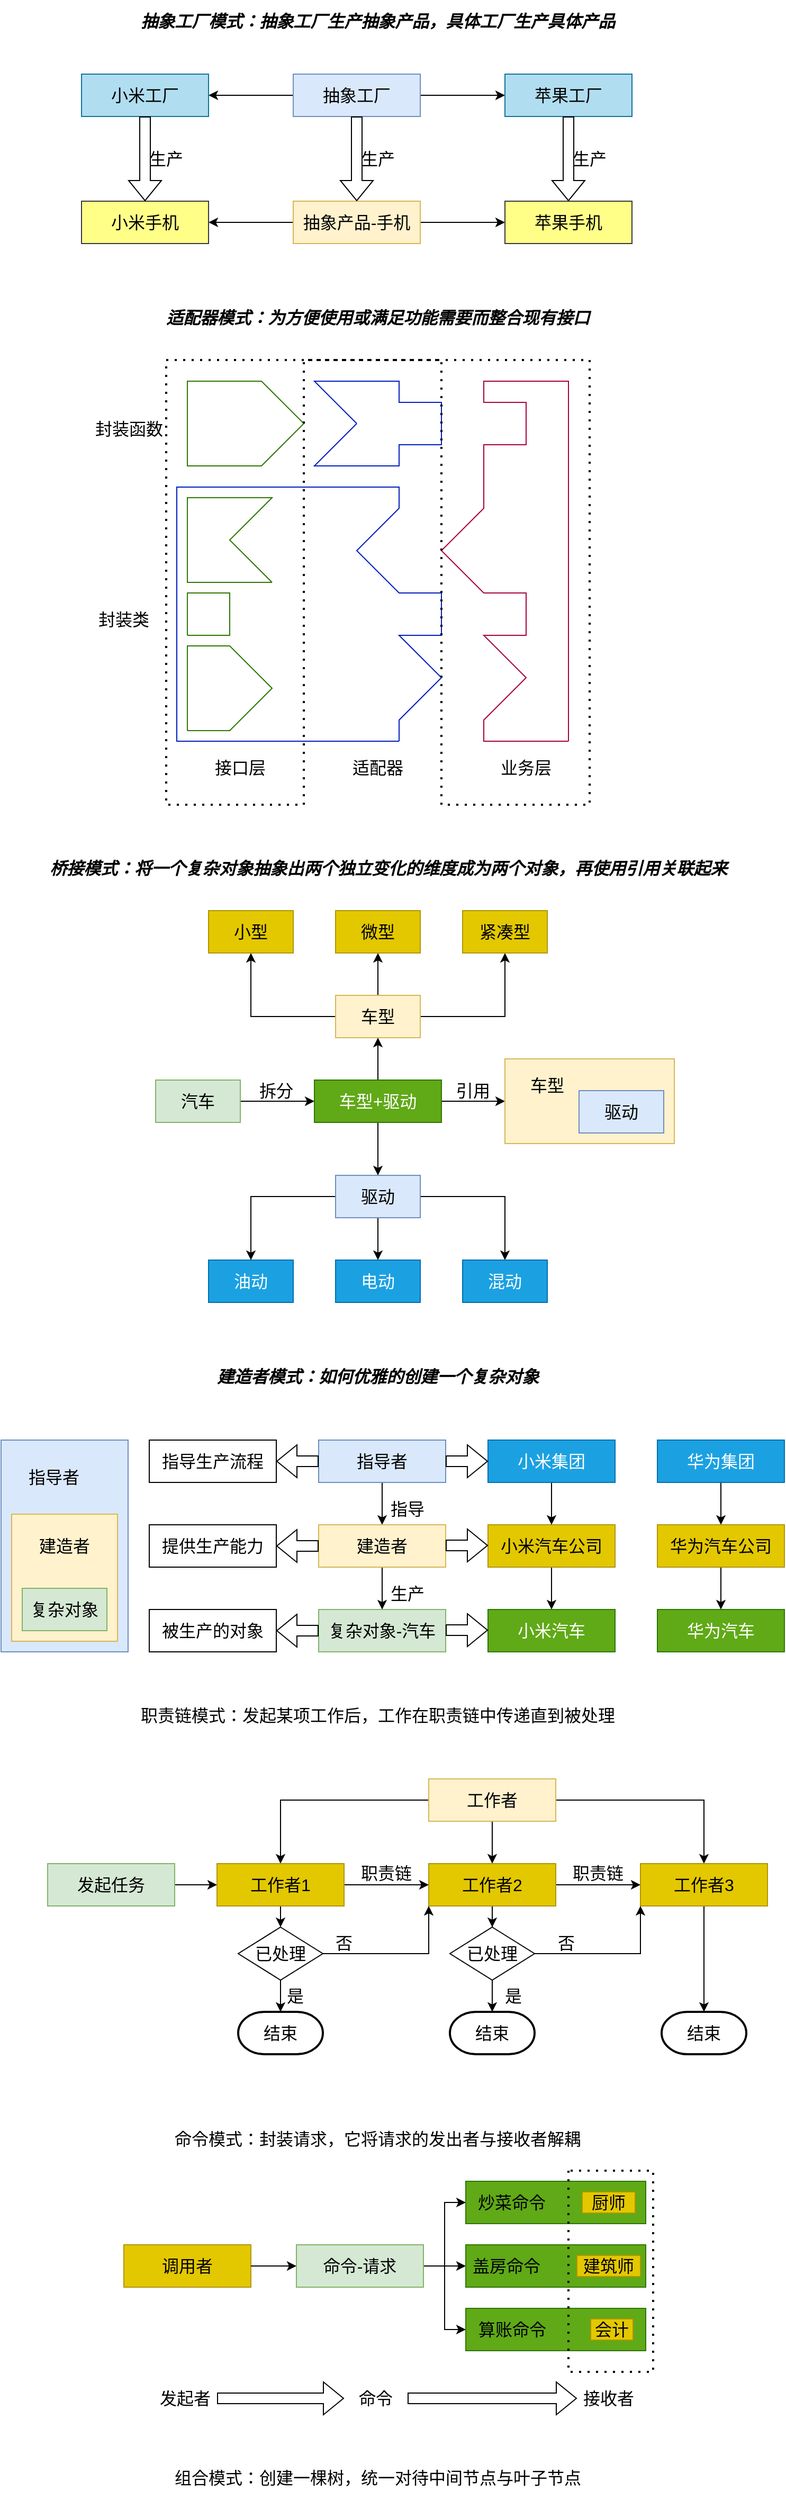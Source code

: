 <mxfile version="15.9.6" type="github">
  <diagram id="iyDOpT2Ew365FAsYk_m5" name="第 1 页">
    <mxGraphModel dx="1038" dy="532" grid="1" gridSize="10" guides="1" tooltips="1" connect="1" arrows="1" fold="1" page="1" pageScale="1" pageWidth="827" pageHeight="1169" math="0" shadow="0">
      <root>
        <mxCell id="0" />
        <mxCell id="1" parent="0" />
        <mxCell id="OJmhvPo5MTYnkoxAkSBA-25" style="edgeStyle=orthogonalEdgeStyle;rounded=0;orthogonalLoop=1;jettySize=auto;html=1;exitX=0;exitY=0.5;exitDx=0;exitDy=0;entryX=1;entryY=0.5;entryDx=0;entryDy=0;fontSize=16;" edge="1" parent="1" source="OJmhvPo5MTYnkoxAkSBA-1" target="OJmhvPo5MTYnkoxAkSBA-2">
          <mxGeometry relative="1" as="geometry" />
        </mxCell>
        <mxCell id="OJmhvPo5MTYnkoxAkSBA-26" style="edgeStyle=orthogonalEdgeStyle;rounded=0;orthogonalLoop=1;jettySize=auto;html=1;entryX=0;entryY=0.5;entryDx=0;entryDy=0;fontSize=16;" edge="1" parent="1" source="OJmhvPo5MTYnkoxAkSBA-1" target="OJmhvPo5MTYnkoxAkSBA-3">
          <mxGeometry relative="1" as="geometry" />
        </mxCell>
        <mxCell id="OJmhvPo5MTYnkoxAkSBA-1" value="&lt;font style=&quot;font-size: 16px&quot;&gt;抽象工厂&lt;/font&gt;" style="rounded=0;whiteSpace=wrap;html=1;fillColor=#dae8fc;strokeColor=#6c8ebf;" vertex="1" parent="1">
          <mxGeometry x="320" y="150" width="120" height="40" as="geometry" />
        </mxCell>
        <mxCell id="OJmhvPo5MTYnkoxAkSBA-2" value="&lt;font style=&quot;font-size: 16px&quot;&gt;小米工厂&lt;/font&gt;" style="rounded=0;whiteSpace=wrap;html=1;fillColor=#b1ddf0;strokeColor=#10739e;" vertex="1" parent="1">
          <mxGeometry x="120" y="150" width="120" height="40" as="geometry" />
        </mxCell>
        <mxCell id="OJmhvPo5MTYnkoxAkSBA-3" value="&lt;font style=&quot;font-size: 16px&quot;&gt;苹果工厂&lt;/font&gt;" style="rounded=0;whiteSpace=wrap;html=1;fillColor=#b1ddf0;strokeColor=#10739e;" vertex="1" parent="1">
          <mxGeometry x="520" y="150" width="120" height="40" as="geometry" />
        </mxCell>
        <mxCell id="OJmhvPo5MTYnkoxAkSBA-27" style="edgeStyle=orthogonalEdgeStyle;rounded=0;orthogonalLoop=1;jettySize=auto;html=1;entryX=1;entryY=0.5;entryDx=0;entryDy=0;fontSize=16;" edge="1" parent="1" source="OJmhvPo5MTYnkoxAkSBA-4" target="OJmhvPo5MTYnkoxAkSBA-5">
          <mxGeometry relative="1" as="geometry" />
        </mxCell>
        <mxCell id="OJmhvPo5MTYnkoxAkSBA-28" style="edgeStyle=orthogonalEdgeStyle;rounded=0;orthogonalLoop=1;jettySize=auto;html=1;entryX=0;entryY=0.5;entryDx=0;entryDy=0;fontSize=16;" edge="1" parent="1" source="OJmhvPo5MTYnkoxAkSBA-4" target="OJmhvPo5MTYnkoxAkSBA-6">
          <mxGeometry relative="1" as="geometry" />
        </mxCell>
        <mxCell id="OJmhvPo5MTYnkoxAkSBA-4" value="抽象产品-手机" style="rounded=0;whiteSpace=wrap;html=1;fontSize=16;fillColor=#fff2cc;strokeColor=#d6b656;" vertex="1" parent="1">
          <mxGeometry x="320" y="270" width="120" height="40" as="geometry" />
        </mxCell>
        <mxCell id="OJmhvPo5MTYnkoxAkSBA-5" value="小米手机" style="rounded=0;whiteSpace=wrap;html=1;fontSize=16;fillColor=#ffff88;strokeColor=#36393d;" vertex="1" parent="1">
          <mxGeometry x="120" y="270" width="120" height="40" as="geometry" />
        </mxCell>
        <mxCell id="OJmhvPo5MTYnkoxAkSBA-6" value="苹果手机" style="rounded=0;whiteSpace=wrap;html=1;fontSize=16;fillColor=#ffff88;strokeColor=#36393d;" vertex="1" parent="1">
          <mxGeometry x="520" y="270" width="120" height="40" as="geometry" />
        </mxCell>
        <mxCell id="OJmhvPo5MTYnkoxAkSBA-16" value="" style="shape=flexArrow;endArrow=classic;html=1;rounded=0;fontSize=16;exitX=0.5;exitY=1;exitDx=0;exitDy=0;entryX=0.5;entryY=0;entryDx=0;entryDy=0;" edge="1" parent="1" source="OJmhvPo5MTYnkoxAkSBA-1" target="OJmhvPo5MTYnkoxAkSBA-4">
          <mxGeometry width="50" height="50" relative="1" as="geometry">
            <mxPoint x="390" y="240" as="sourcePoint" />
            <mxPoint x="440" y="190" as="targetPoint" />
          </mxGeometry>
        </mxCell>
        <mxCell id="OJmhvPo5MTYnkoxAkSBA-17" value="" style="shape=flexArrow;endArrow=classic;html=1;rounded=0;fontSize=16;exitX=0.5;exitY=1;exitDx=0;exitDy=0;entryX=0.5;entryY=0;entryDx=0;entryDy=0;" edge="1" parent="1" source="OJmhvPo5MTYnkoxAkSBA-2" target="OJmhvPo5MTYnkoxAkSBA-5">
          <mxGeometry width="50" height="50" relative="1" as="geometry">
            <mxPoint x="390" y="240" as="sourcePoint" />
            <mxPoint x="440" y="190" as="targetPoint" />
          </mxGeometry>
        </mxCell>
        <mxCell id="OJmhvPo5MTYnkoxAkSBA-18" value="" style="shape=flexArrow;endArrow=classic;html=1;rounded=0;fontSize=16;exitX=0.5;exitY=1;exitDx=0;exitDy=0;entryX=0.5;entryY=0;entryDx=0;entryDy=0;" edge="1" parent="1" source="OJmhvPo5MTYnkoxAkSBA-3" target="OJmhvPo5MTYnkoxAkSBA-6">
          <mxGeometry width="50" height="50" relative="1" as="geometry">
            <mxPoint x="390" y="240" as="sourcePoint" />
            <mxPoint x="440" y="190" as="targetPoint" />
          </mxGeometry>
        </mxCell>
        <mxCell id="OJmhvPo5MTYnkoxAkSBA-19" value="生产" style="text;html=1;strokeColor=none;fillColor=none;align=center;verticalAlign=middle;whiteSpace=wrap;rounded=0;fontSize=16;" vertex="1" parent="1">
          <mxGeometry x="370" y="220" width="60" height="20" as="geometry" />
        </mxCell>
        <mxCell id="OJmhvPo5MTYnkoxAkSBA-20" value="生产" style="text;html=1;strokeColor=none;fillColor=none;align=center;verticalAlign=middle;whiteSpace=wrap;rounded=0;fontSize=16;" vertex="1" parent="1">
          <mxGeometry x="170" y="220" width="60" height="20" as="geometry" />
        </mxCell>
        <mxCell id="OJmhvPo5MTYnkoxAkSBA-21" value="生产" style="text;html=1;strokeColor=none;fillColor=none;align=center;verticalAlign=middle;whiteSpace=wrap;rounded=0;fontSize=16;" vertex="1" parent="1">
          <mxGeometry x="570" y="220" width="60" height="20" as="geometry" />
        </mxCell>
        <mxCell id="OJmhvPo5MTYnkoxAkSBA-24" value="抽象工厂模式：抽象工厂生产抽象产品，具体工厂生产具体产品" style="text;html=1;align=center;verticalAlign=middle;whiteSpace=wrap;rounded=0;fontSize=16;fontStyle=3" vertex="1" parent="1">
          <mxGeometry x="120" y="80" width="560" height="40" as="geometry" />
        </mxCell>
        <mxCell id="OJmhvPo5MTYnkoxAkSBA-29" value="&lt;b&gt;&lt;i&gt;适配器模式：为方便使用或满足功能需要而整合现有接口&lt;/i&gt;&lt;/b&gt;" style="text;html=1;strokeColor=none;fillColor=none;align=center;verticalAlign=middle;whiteSpace=wrap;rounded=0;fontSize=16;" vertex="1" parent="1">
          <mxGeometry x="120" y="360" width="560" height="40" as="geometry" />
        </mxCell>
        <mxCell id="OJmhvPo5MTYnkoxAkSBA-30" value="" style="endArrow=none;html=1;rounded=0;fontSize=16;fillColor=#60a917;strokeColor=#2D7600;" edge="1" parent="1">
          <mxGeometry width="50" height="50" relative="1" as="geometry">
            <mxPoint x="220" y="480" as="sourcePoint" />
            <mxPoint x="220" y="480" as="targetPoint" />
            <Array as="points">
              <mxPoint x="220" y="520" />
              <mxPoint x="290" y="520" />
              <mxPoint x="330" y="480" />
              <mxPoint x="290" y="440" />
              <mxPoint x="220" y="440" />
            </Array>
          </mxGeometry>
        </mxCell>
        <mxCell id="OJmhvPo5MTYnkoxAkSBA-31" value="" style="endArrow=none;html=1;rounded=0;fontSize=16;fillColor=#0050ef;strokeColor=#001DBC;" edge="1" parent="1">
          <mxGeometry width="50" height="50" relative="1" as="geometry">
            <mxPoint x="380" y="480" as="sourcePoint" />
            <mxPoint x="380" y="480" as="targetPoint" />
            <Array as="points">
              <mxPoint x="340" y="520" />
              <mxPoint x="420" y="520" />
              <mxPoint x="420" y="500" />
              <mxPoint x="460" y="500" />
              <mxPoint x="460" y="460" />
              <mxPoint x="420" y="460" />
              <mxPoint x="420" y="440" />
              <mxPoint x="340" y="440" />
            </Array>
          </mxGeometry>
        </mxCell>
        <mxCell id="OJmhvPo5MTYnkoxAkSBA-33" value="" style="endArrow=none;html=1;rounded=0;fontSize=16;fillColor=#d80073;strokeColor=#A50040;" edge="1" parent="1">
          <mxGeometry width="50" height="50" relative="1" as="geometry">
            <mxPoint x="580" y="780" as="sourcePoint" />
            <mxPoint x="580" y="780" as="targetPoint" />
            <Array as="points">
              <mxPoint x="580" y="440" />
              <mxPoint x="500" y="440" />
              <mxPoint x="500" y="460" />
              <mxPoint x="540" y="460" />
              <mxPoint x="540" y="480" />
              <mxPoint x="540" y="500" />
              <mxPoint x="500" y="500" />
              <mxPoint x="500" y="520" />
              <mxPoint x="500" y="560" />
              <mxPoint x="460" y="600" />
              <mxPoint x="500" y="640" />
              <mxPoint x="540" y="640" />
              <mxPoint x="540" y="680" />
              <mxPoint x="500" y="680" />
              <mxPoint x="540" y="720" />
              <mxPoint x="500" y="760" />
              <mxPoint x="500" y="780" />
            </Array>
          </mxGeometry>
        </mxCell>
        <mxCell id="OJmhvPo5MTYnkoxAkSBA-35" value="" style="endArrow=none;html=1;rounded=0;fontSize=16;fillColor=#0050ef;strokeColor=#001DBC;" edge="1" parent="1">
          <mxGeometry width="50" height="50" relative="1" as="geometry">
            <mxPoint x="420" y="780" as="sourcePoint" />
            <mxPoint x="420" y="780" as="targetPoint" />
            <Array as="points">
              <mxPoint x="420" y="760" />
              <mxPoint x="460" y="720" />
              <mxPoint x="420" y="680" />
              <mxPoint x="460" y="680" />
              <mxPoint x="460" y="640" />
              <mxPoint x="420" y="640" />
              <mxPoint x="380" y="600" />
              <mxPoint x="420" y="560" />
              <mxPoint x="420" y="540" />
              <mxPoint x="210" y="540" />
              <mxPoint x="210" y="780" />
            </Array>
          </mxGeometry>
        </mxCell>
        <mxCell id="OJmhvPo5MTYnkoxAkSBA-36" value="" style="endArrow=none;html=1;rounded=0;fontSize=16;fillColor=#60a917;strokeColor=#2D7600;" edge="1" parent="1">
          <mxGeometry width="50" height="50" relative="1" as="geometry">
            <mxPoint x="300" y="630" as="sourcePoint" />
            <mxPoint x="300" y="630" as="targetPoint" />
            <Array as="points">
              <mxPoint x="220" y="630" />
              <mxPoint x="220" y="550" />
              <mxPoint x="300" y="550" />
              <mxPoint x="260" y="590" />
            </Array>
          </mxGeometry>
        </mxCell>
        <mxCell id="OJmhvPo5MTYnkoxAkSBA-37" value="" style="endArrow=none;html=1;rounded=0;fontSize=16;fillColor=#60a917;strokeColor=#2D7600;" edge="1" parent="1">
          <mxGeometry width="50" height="50" relative="1" as="geometry">
            <mxPoint x="220" y="770" as="sourcePoint" />
            <mxPoint x="220" y="770" as="targetPoint" />
            <Array as="points">
              <mxPoint x="260" y="770" />
              <mxPoint x="300" y="730" />
              <mxPoint x="260" y="690" />
              <mxPoint x="220" y="690" />
            </Array>
          </mxGeometry>
        </mxCell>
        <mxCell id="OJmhvPo5MTYnkoxAkSBA-38" value="" style="endArrow=none;html=1;rounded=0;fontSize=16;fillColor=#60a917;strokeColor=#2D7600;" edge="1" parent="1">
          <mxGeometry width="50" height="50" relative="1" as="geometry">
            <mxPoint x="220" y="680" as="sourcePoint" />
            <mxPoint x="220" y="680" as="targetPoint" />
            <Array as="points">
              <mxPoint x="260" y="680" />
              <mxPoint x="260" y="640" />
              <mxPoint x="220" y="640" />
            </Array>
          </mxGeometry>
        </mxCell>
        <mxCell id="OJmhvPo5MTYnkoxAkSBA-39" value="业务层" style="text;html=1;strokeColor=none;fillColor=none;align=center;verticalAlign=middle;whiteSpace=wrap;rounded=0;fontSize=16;" vertex="1" parent="1">
          <mxGeometry x="510" y="790" width="60" height="30" as="geometry" />
        </mxCell>
        <mxCell id="OJmhvPo5MTYnkoxAkSBA-40" value="适配器" style="text;html=1;strokeColor=none;fillColor=none;align=center;verticalAlign=middle;whiteSpace=wrap;rounded=0;fontSize=16;" vertex="1" parent="1">
          <mxGeometry x="370" y="790" width="60" height="30" as="geometry" />
        </mxCell>
        <mxCell id="OJmhvPo5MTYnkoxAkSBA-41" value="接口层" style="text;html=1;strokeColor=none;fillColor=none;align=center;verticalAlign=middle;whiteSpace=wrap;rounded=0;fontSize=16;" vertex="1" parent="1">
          <mxGeometry x="240" y="790" width="60" height="30" as="geometry" />
        </mxCell>
        <mxCell id="OJmhvPo5MTYnkoxAkSBA-42" value="封装类" style="text;html=1;strokeColor=none;fillColor=none;align=center;verticalAlign=middle;whiteSpace=wrap;rounded=0;fontSize=16;" vertex="1" parent="1">
          <mxGeometry x="130" y="650" width="60" height="30" as="geometry" />
        </mxCell>
        <mxCell id="OJmhvPo5MTYnkoxAkSBA-43" value="封装函数" style="text;html=1;strokeColor=none;fillColor=none;align=center;verticalAlign=middle;whiteSpace=wrap;rounded=0;fontSize=16;" vertex="1" parent="1">
          <mxGeometry x="120" y="470" width="90" height="30" as="geometry" />
        </mxCell>
        <mxCell id="OJmhvPo5MTYnkoxAkSBA-44" value="桥接模式：将一个复杂对象抽象出两个独立变化的维度成为两个对象，再使用引用关联起来" style="text;html=1;strokeColor=none;fillColor=none;align=center;verticalAlign=middle;whiteSpace=wrap;rounded=0;fontSize=16;fontStyle=3" vertex="1" parent="1">
          <mxGeometry x="80" y="880" width="660" height="40" as="geometry" />
        </mxCell>
        <mxCell id="OJmhvPo5MTYnkoxAkSBA-64" style="edgeStyle=orthogonalEdgeStyle;rounded=0;orthogonalLoop=1;jettySize=auto;html=1;entryX=0.5;entryY=0;entryDx=0;entryDy=0;fontSize=16;" edge="1" parent="1" source="OJmhvPo5MTYnkoxAkSBA-45" target="OJmhvPo5MTYnkoxAkSBA-50">
          <mxGeometry relative="1" as="geometry">
            <mxPoint x="400" y="1260" as="targetPoint" />
          </mxGeometry>
        </mxCell>
        <mxCell id="OJmhvPo5MTYnkoxAkSBA-72" style="edgeStyle=orthogonalEdgeStyle;rounded=0;orthogonalLoop=1;jettySize=auto;html=1;entryX=0.5;entryY=0;entryDx=0;entryDy=0;fontSize=16;" edge="1" parent="1" source="OJmhvPo5MTYnkoxAkSBA-45" target="OJmhvPo5MTYnkoxAkSBA-51">
          <mxGeometry relative="1" as="geometry" />
        </mxCell>
        <mxCell id="OJmhvPo5MTYnkoxAkSBA-73" style="edgeStyle=orthogonalEdgeStyle;rounded=0;orthogonalLoop=1;jettySize=auto;html=1;entryX=0.5;entryY=0;entryDx=0;entryDy=0;fontSize=16;" edge="1" parent="1" source="OJmhvPo5MTYnkoxAkSBA-45" target="OJmhvPo5MTYnkoxAkSBA-55">
          <mxGeometry relative="1" as="geometry" />
        </mxCell>
        <mxCell id="OJmhvPo5MTYnkoxAkSBA-45" value="驱动" style="rounded=0;whiteSpace=wrap;html=1;fontSize=16;fillColor=#dae8fc;strokeColor=#6c8ebf;" vertex="1" parent="1">
          <mxGeometry x="360" y="1190" width="80" height="40" as="geometry" />
        </mxCell>
        <mxCell id="OJmhvPo5MTYnkoxAkSBA-63" style="edgeStyle=orthogonalEdgeStyle;rounded=0;orthogonalLoop=1;jettySize=auto;html=1;entryX=0.5;entryY=1;entryDx=0;entryDy=0;fontSize=16;" edge="1" parent="1" source="OJmhvPo5MTYnkoxAkSBA-46" target="OJmhvPo5MTYnkoxAkSBA-48">
          <mxGeometry relative="1" as="geometry">
            <mxPoint x="400" y="990" as="targetPoint" />
          </mxGeometry>
        </mxCell>
        <mxCell id="OJmhvPo5MTYnkoxAkSBA-69" style="edgeStyle=orthogonalEdgeStyle;rounded=0;orthogonalLoop=1;jettySize=auto;html=1;entryX=0.5;entryY=1;entryDx=0;entryDy=0;fontSize=16;" edge="1" parent="1" source="OJmhvPo5MTYnkoxAkSBA-46" target="OJmhvPo5MTYnkoxAkSBA-49">
          <mxGeometry relative="1" as="geometry" />
        </mxCell>
        <mxCell id="OJmhvPo5MTYnkoxAkSBA-70" style="edgeStyle=orthogonalEdgeStyle;rounded=0;orthogonalLoop=1;jettySize=auto;html=1;entryX=0.5;entryY=1;entryDx=0;entryDy=0;fontSize=16;" edge="1" parent="1" source="OJmhvPo5MTYnkoxAkSBA-46" target="OJmhvPo5MTYnkoxAkSBA-56">
          <mxGeometry relative="1" as="geometry" />
        </mxCell>
        <mxCell id="OJmhvPo5MTYnkoxAkSBA-46" value="车型" style="rounded=0;whiteSpace=wrap;html=1;fontSize=16;fillColor=#fff2cc;strokeColor=#d6b656;" vertex="1" parent="1">
          <mxGeometry x="360" y="1020" width="80" height="40" as="geometry" />
        </mxCell>
        <mxCell id="OJmhvPo5MTYnkoxAkSBA-68" style="edgeStyle=orthogonalEdgeStyle;rounded=0;orthogonalLoop=1;jettySize=auto;html=1;entryX=0;entryY=0.5;entryDx=0;entryDy=0;fontSize=16;" edge="1" parent="1" source="OJmhvPo5MTYnkoxAkSBA-54" target="OJmhvPo5MTYnkoxAkSBA-65">
          <mxGeometry relative="1" as="geometry" />
        </mxCell>
        <mxCell id="OJmhvPo5MTYnkoxAkSBA-54" value="汽车" style="rounded=0;whiteSpace=wrap;html=1;fontSize=16;fillColor=#d5e8d4;strokeColor=#82b366;" vertex="1" parent="1">
          <mxGeometry x="190" y="1100" width="80" height="40" as="geometry" />
        </mxCell>
        <mxCell id="OJmhvPo5MTYnkoxAkSBA-50" value="电动" style="rounded=0;whiteSpace=wrap;html=1;fontSize=16;fillColor=#1ba1e2;fontColor=#ffffff;strokeColor=#006EAF;" vertex="1" parent="1">
          <mxGeometry x="360" y="1270" width="80" height="40" as="geometry" />
        </mxCell>
        <mxCell id="OJmhvPo5MTYnkoxAkSBA-51" value="油动" style="rounded=0;whiteSpace=wrap;html=1;fontSize=16;fillColor=#1ba1e2;fontColor=#ffffff;strokeColor=#006EAF;" vertex="1" parent="1">
          <mxGeometry x="240" y="1270" width="80" height="40" as="geometry" />
        </mxCell>
        <mxCell id="OJmhvPo5MTYnkoxAkSBA-55" value="混动" style="rounded=0;whiteSpace=wrap;html=1;fontSize=16;fillColor=#1ba1e2;fontColor=#ffffff;strokeColor=#006EAF;" vertex="1" parent="1">
          <mxGeometry x="480" y="1270" width="80" height="40" as="geometry" />
        </mxCell>
        <mxCell id="OJmhvPo5MTYnkoxAkSBA-48" value="小型" style="rounded=0;whiteSpace=wrap;html=1;fontSize=16;fillColor=#e3c800;fontColor=#000000;strokeColor=#B09500;" vertex="1" parent="1">
          <mxGeometry x="240" y="940" width="80" height="40" as="geometry" />
        </mxCell>
        <mxCell id="OJmhvPo5MTYnkoxAkSBA-49" value="微型" style="rounded=0;whiteSpace=wrap;html=1;fontSize=16;fillColor=#e3c800;fontColor=#000000;strokeColor=#B09500;" vertex="1" parent="1">
          <mxGeometry x="360" y="940" width="80" height="40" as="geometry" />
        </mxCell>
        <mxCell id="OJmhvPo5MTYnkoxAkSBA-56" value="紧凑型" style="rounded=0;whiteSpace=wrap;html=1;fontSize=16;fillColor=#e3c800;fontColor=#000000;strokeColor=#B09500;" vertex="1" parent="1">
          <mxGeometry x="480" y="940" width="80" height="40" as="geometry" />
        </mxCell>
        <mxCell id="OJmhvPo5MTYnkoxAkSBA-66" style="edgeStyle=orthogonalEdgeStyle;rounded=0;orthogonalLoop=1;jettySize=auto;html=1;entryX=0.5;entryY=0;entryDx=0;entryDy=0;fontSize=16;" edge="1" parent="1" source="OJmhvPo5MTYnkoxAkSBA-65" target="OJmhvPo5MTYnkoxAkSBA-45">
          <mxGeometry relative="1" as="geometry" />
        </mxCell>
        <mxCell id="OJmhvPo5MTYnkoxAkSBA-67" style="edgeStyle=orthogonalEdgeStyle;rounded=0;orthogonalLoop=1;jettySize=auto;html=1;entryX=0.5;entryY=1;entryDx=0;entryDy=0;fontSize=16;" edge="1" parent="1" source="OJmhvPo5MTYnkoxAkSBA-65" target="OJmhvPo5MTYnkoxAkSBA-46">
          <mxGeometry relative="1" as="geometry" />
        </mxCell>
        <mxCell id="OJmhvPo5MTYnkoxAkSBA-78" style="edgeStyle=orthogonalEdgeStyle;rounded=0;orthogonalLoop=1;jettySize=auto;html=1;entryX=0;entryY=0.5;entryDx=0;entryDy=0;fontSize=16;" edge="1" parent="1" source="OJmhvPo5MTYnkoxAkSBA-65" target="OJmhvPo5MTYnkoxAkSBA-75">
          <mxGeometry relative="1" as="geometry" />
        </mxCell>
        <mxCell id="OJmhvPo5MTYnkoxAkSBA-65" value="车型+驱动" style="rounded=0;whiteSpace=wrap;html=1;fontSize=16;fillColor=#60a917;fontColor=#ffffff;strokeColor=#2D7600;" vertex="1" parent="1">
          <mxGeometry x="340" y="1100" width="120" height="40" as="geometry" />
        </mxCell>
        <mxCell id="OJmhvPo5MTYnkoxAkSBA-74" value="拆分" style="text;html=1;strokeColor=none;fillColor=none;align=center;verticalAlign=middle;whiteSpace=wrap;rounded=0;fontSize=16;" vertex="1" parent="1">
          <mxGeometry x="274" y="1100" width="60" height="20" as="geometry" />
        </mxCell>
        <mxCell id="OJmhvPo5MTYnkoxAkSBA-75" value="" style="rounded=0;whiteSpace=wrap;html=1;fontSize=16;fillColor=#fff2cc;strokeColor=#d6b656;" vertex="1" parent="1">
          <mxGeometry x="520" y="1080" width="160" height="80" as="geometry" />
        </mxCell>
        <mxCell id="OJmhvPo5MTYnkoxAkSBA-76" value="驱动" style="rounded=0;whiteSpace=wrap;html=1;fontSize=16;fillColor=#dae8fc;strokeColor=#6c8ebf;" vertex="1" parent="1">
          <mxGeometry x="590" y="1110" width="80" height="40" as="geometry" />
        </mxCell>
        <mxCell id="OJmhvPo5MTYnkoxAkSBA-77" value="车型" style="text;html=1;strokeColor=none;fillColor=none;align=center;verticalAlign=middle;whiteSpace=wrap;rounded=0;fontSize=16;" vertex="1" parent="1">
          <mxGeometry x="530" y="1090" width="60" height="30" as="geometry" />
        </mxCell>
        <mxCell id="OJmhvPo5MTYnkoxAkSBA-79" value="引用" style="text;html=1;strokeColor=none;fillColor=none;align=center;verticalAlign=middle;whiteSpace=wrap;rounded=0;fontSize=16;" vertex="1" parent="1">
          <mxGeometry x="460" y="1100" width="60" height="20" as="geometry" />
        </mxCell>
        <mxCell id="OJmhvPo5MTYnkoxAkSBA-80" value="建造者模式：如何优雅的创建一个复杂对象" style="text;html=1;strokeColor=none;fillColor=none;align=center;verticalAlign=middle;whiteSpace=wrap;rounded=0;fontSize=16;fontStyle=3" vertex="1" parent="1">
          <mxGeometry x="140" y="1360" width="520" height="40" as="geometry" />
        </mxCell>
        <mxCell id="OJmhvPo5MTYnkoxAkSBA-95" style="edgeStyle=orthogonalEdgeStyle;rounded=0;orthogonalLoop=1;jettySize=auto;html=1;entryX=0.5;entryY=0;entryDx=0;entryDy=0;fontSize=16;" edge="1" parent="1" source="OJmhvPo5MTYnkoxAkSBA-81" target="OJmhvPo5MTYnkoxAkSBA-88">
          <mxGeometry relative="1" as="geometry" />
        </mxCell>
        <mxCell id="OJmhvPo5MTYnkoxAkSBA-81" value="小米汽车公司" style="rounded=0;whiteSpace=wrap;html=1;fontSize=16;fillColor=#e3c800;fontColor=#000000;strokeColor=#B09500;" vertex="1" parent="1">
          <mxGeometry x="504" y="1520" width="120" height="40" as="geometry" />
        </mxCell>
        <mxCell id="OJmhvPo5MTYnkoxAkSBA-90" style="edgeStyle=orthogonalEdgeStyle;rounded=0;orthogonalLoop=1;jettySize=auto;html=1;exitX=0.5;exitY=1;exitDx=0;exitDy=0;entryX=0.5;entryY=0;entryDx=0;entryDy=0;fontSize=16;" edge="1" parent="1" source="OJmhvPo5MTYnkoxAkSBA-82" target="OJmhvPo5MTYnkoxAkSBA-86">
          <mxGeometry relative="1" as="geometry" />
        </mxCell>
        <mxCell id="OJmhvPo5MTYnkoxAkSBA-82" value="指导者" style="rounded=0;whiteSpace=wrap;html=1;fontSize=16;fillColor=#dae8fc;strokeColor=#6c8ebf;" vertex="1" parent="1">
          <mxGeometry x="344" y="1440" width="120" height="40" as="geometry" />
        </mxCell>
        <mxCell id="OJmhvPo5MTYnkoxAkSBA-83" value="复杂对象-汽车" style="rounded=0;whiteSpace=wrap;html=1;fontSize=16;fillColor=#d5e8d4;strokeColor=#82b366;" vertex="1" parent="1">
          <mxGeometry x="344" y="1600" width="120" height="40" as="geometry" />
        </mxCell>
        <mxCell id="OJmhvPo5MTYnkoxAkSBA-94" style="edgeStyle=orthogonalEdgeStyle;rounded=0;orthogonalLoop=1;jettySize=auto;html=1;entryX=0.5;entryY=0;entryDx=0;entryDy=0;fontSize=16;" edge="1" parent="1" source="OJmhvPo5MTYnkoxAkSBA-84" target="OJmhvPo5MTYnkoxAkSBA-81">
          <mxGeometry relative="1" as="geometry" />
        </mxCell>
        <mxCell id="OJmhvPo5MTYnkoxAkSBA-84" value="小米集团" style="rounded=0;whiteSpace=wrap;html=1;fontSize=16;fillColor=#1ba1e2;fontColor=#ffffff;strokeColor=#006EAF;" vertex="1" parent="1">
          <mxGeometry x="504" y="1440" width="120" height="40" as="geometry" />
        </mxCell>
        <mxCell id="OJmhvPo5MTYnkoxAkSBA-96" style="edgeStyle=orthogonalEdgeStyle;rounded=0;orthogonalLoop=1;jettySize=auto;html=1;entryX=0.5;entryY=0;entryDx=0;entryDy=0;fontSize=16;" edge="1" parent="1" source="OJmhvPo5MTYnkoxAkSBA-85" target="OJmhvPo5MTYnkoxAkSBA-87">
          <mxGeometry relative="1" as="geometry" />
        </mxCell>
        <mxCell id="OJmhvPo5MTYnkoxAkSBA-85" value="华为集团" style="rounded=0;whiteSpace=wrap;html=1;fontSize=16;fillColor=#1ba1e2;fontColor=#ffffff;strokeColor=#006EAF;" vertex="1" parent="1">
          <mxGeometry x="664" y="1440" width="120" height="40" as="geometry" />
        </mxCell>
        <mxCell id="OJmhvPo5MTYnkoxAkSBA-91" style="edgeStyle=orthogonalEdgeStyle;rounded=0;orthogonalLoop=1;jettySize=auto;html=1;exitX=0.5;exitY=1;exitDx=0;exitDy=0;entryX=0.5;entryY=0;entryDx=0;entryDy=0;fontSize=16;" edge="1" parent="1" source="OJmhvPo5MTYnkoxAkSBA-86" target="OJmhvPo5MTYnkoxAkSBA-83">
          <mxGeometry relative="1" as="geometry" />
        </mxCell>
        <mxCell id="OJmhvPo5MTYnkoxAkSBA-86" value="建造者" style="rounded=0;whiteSpace=wrap;html=1;fontSize=16;fillColor=#fff2cc;strokeColor=#d6b656;" vertex="1" parent="1">
          <mxGeometry x="344" y="1520" width="120" height="40" as="geometry" />
        </mxCell>
        <mxCell id="OJmhvPo5MTYnkoxAkSBA-97" style="edgeStyle=orthogonalEdgeStyle;rounded=0;orthogonalLoop=1;jettySize=auto;html=1;fontSize=16;" edge="1" parent="1" source="OJmhvPo5MTYnkoxAkSBA-87" target="OJmhvPo5MTYnkoxAkSBA-89">
          <mxGeometry relative="1" as="geometry" />
        </mxCell>
        <mxCell id="OJmhvPo5MTYnkoxAkSBA-87" value="华为汽车公司" style="rounded=0;whiteSpace=wrap;html=1;fontSize=16;fillColor=#e3c800;fontColor=#000000;strokeColor=#B09500;" vertex="1" parent="1">
          <mxGeometry x="664" y="1520" width="120" height="40" as="geometry" />
        </mxCell>
        <mxCell id="OJmhvPo5MTYnkoxAkSBA-88" value="小米汽车" style="rounded=0;whiteSpace=wrap;html=1;fontSize=16;fillColor=#60a917;fontColor=#ffffff;strokeColor=#2D7600;" vertex="1" parent="1">
          <mxGeometry x="504" y="1600" width="120" height="40" as="geometry" />
        </mxCell>
        <mxCell id="OJmhvPo5MTYnkoxAkSBA-89" value="华为汽车" style="rounded=0;whiteSpace=wrap;html=1;fontSize=16;fillColor=#60a917;fontColor=#ffffff;strokeColor=#2D7600;" vertex="1" parent="1">
          <mxGeometry x="664" y="1600" width="120" height="40" as="geometry" />
        </mxCell>
        <mxCell id="OJmhvPo5MTYnkoxAkSBA-92" value="指导" style="text;html=1;strokeColor=none;fillColor=none;align=center;verticalAlign=middle;whiteSpace=wrap;rounded=0;fontSize=16;" vertex="1" parent="1">
          <mxGeometry x="398" y="1490" width="60" height="30" as="geometry" />
        </mxCell>
        <mxCell id="OJmhvPo5MTYnkoxAkSBA-93" value="生产" style="text;html=1;strokeColor=none;fillColor=none;align=center;verticalAlign=middle;whiteSpace=wrap;rounded=0;fontSize=16;" vertex="1" parent="1">
          <mxGeometry x="398" y="1570" width="60" height="30" as="geometry" />
        </mxCell>
        <mxCell id="OJmhvPo5MTYnkoxAkSBA-98" value="" style="shape=flexArrow;endArrow=classic;html=1;rounded=0;fontSize=16;exitX=1;exitY=0.5;exitDx=0;exitDy=0;entryX=0;entryY=0.5;entryDx=0;entryDy=0;" edge="1" parent="1" source="OJmhvPo5MTYnkoxAkSBA-82" target="OJmhvPo5MTYnkoxAkSBA-84">
          <mxGeometry width="50" height="50" relative="1" as="geometry">
            <mxPoint x="474" y="1450" as="sourcePoint" />
            <mxPoint x="494" y="1490" as="targetPoint" />
          </mxGeometry>
        </mxCell>
        <mxCell id="OJmhvPo5MTYnkoxAkSBA-100" value="" style="shape=flexArrow;endArrow=classic;html=1;rounded=0;fontSize=16;exitX=1;exitY=0.5;exitDx=0;exitDy=0;entryX=0;entryY=0.5;entryDx=0;entryDy=0;" edge="1" parent="1">
          <mxGeometry width="50" height="50" relative="1" as="geometry">
            <mxPoint x="464" y="1539.5" as="sourcePoint" />
            <mxPoint x="504" y="1539.5" as="targetPoint" />
          </mxGeometry>
        </mxCell>
        <mxCell id="OJmhvPo5MTYnkoxAkSBA-101" value="" style="shape=flexArrow;endArrow=classic;html=1;rounded=0;fontSize=16;exitX=1;exitY=0.5;exitDx=0;exitDy=0;entryX=0;entryY=0.5;entryDx=0;entryDy=0;" edge="1" parent="1">
          <mxGeometry width="50" height="50" relative="1" as="geometry">
            <mxPoint x="464" y="1619.5" as="sourcePoint" />
            <mxPoint x="504" y="1619.5" as="targetPoint" />
          </mxGeometry>
        </mxCell>
        <mxCell id="OJmhvPo5MTYnkoxAkSBA-102" value="指导生产流程" style="rounded=0;whiteSpace=wrap;html=1;fontSize=16;" vertex="1" parent="1">
          <mxGeometry x="184" y="1440" width="120" height="40" as="geometry" />
        </mxCell>
        <mxCell id="OJmhvPo5MTYnkoxAkSBA-103" value="提供生产能力" style="rounded=0;whiteSpace=wrap;html=1;fontSize=16;" vertex="1" parent="1">
          <mxGeometry x="184" y="1520" width="120" height="40" as="geometry" />
        </mxCell>
        <mxCell id="OJmhvPo5MTYnkoxAkSBA-104" value="被生产的对象" style="rounded=0;whiteSpace=wrap;html=1;fontSize=16;" vertex="1" parent="1">
          <mxGeometry x="184" y="1600" width="120" height="40" as="geometry" />
        </mxCell>
        <mxCell id="OJmhvPo5MTYnkoxAkSBA-106" value="" style="shape=flexArrow;endArrow=classic;html=1;rounded=0;fontSize=16;exitX=0;exitY=0.5;exitDx=0;exitDy=0;entryX=1;entryY=0.5;entryDx=0;entryDy=0;" edge="1" parent="1" source="OJmhvPo5MTYnkoxAkSBA-83" target="OJmhvPo5MTYnkoxAkSBA-104">
          <mxGeometry width="50" height="50" relative="1" as="geometry">
            <mxPoint x="284" y="1660" as="sourcePoint" />
            <mxPoint x="324" y="1660" as="targetPoint" />
          </mxGeometry>
        </mxCell>
        <mxCell id="OJmhvPo5MTYnkoxAkSBA-107" value="" style="shape=flexArrow;endArrow=classic;html=1;rounded=0;fontSize=16;exitX=0;exitY=0.5;exitDx=0;exitDy=0;entryX=1;entryY=0.5;entryDx=0;entryDy=0;" edge="1" parent="1" source="OJmhvPo5MTYnkoxAkSBA-86" target="OJmhvPo5MTYnkoxAkSBA-103">
          <mxGeometry width="50" height="50" relative="1" as="geometry">
            <mxPoint x="284" y="1570" as="sourcePoint" />
            <mxPoint x="324" y="1570" as="targetPoint" />
          </mxGeometry>
        </mxCell>
        <mxCell id="OJmhvPo5MTYnkoxAkSBA-108" value="" style="shape=flexArrow;endArrow=classic;html=1;rounded=0;fontSize=16;exitX=0;exitY=0.5;exitDx=0;exitDy=0;entryX=1;entryY=0.5;entryDx=0;entryDy=0;" edge="1" parent="1" source="OJmhvPo5MTYnkoxAkSBA-82" target="OJmhvPo5MTYnkoxAkSBA-102">
          <mxGeometry width="50" height="50" relative="1" as="geometry">
            <mxPoint x="284" y="1489" as="sourcePoint" />
            <mxPoint x="324" y="1489" as="targetPoint" />
          </mxGeometry>
        </mxCell>
        <mxCell id="OJmhvPo5MTYnkoxAkSBA-109" value="" style="endArrow=none;dashed=1;html=1;dashPattern=1 3;strokeWidth=2;rounded=0;fontSize=16;" edge="1" parent="1">
          <mxGeometry width="50" height="50" relative="1" as="geometry">
            <mxPoint x="330" y="840" as="sourcePoint" />
            <mxPoint x="330" y="840" as="targetPoint" />
            <Array as="points">
              <mxPoint x="330" y="420" />
              <mxPoint x="460" y="420" />
              <mxPoint x="460" y="630" />
              <mxPoint x="460" y="840" />
              <mxPoint x="600" y="840" />
              <mxPoint x="600" y="420" />
              <mxPoint x="200" y="420" />
              <mxPoint x="200" y="840" />
            </Array>
          </mxGeometry>
        </mxCell>
        <mxCell id="OJmhvPo5MTYnkoxAkSBA-110" value="" style="rounded=0;whiteSpace=wrap;html=1;fontSize=16;fillColor=#dae8fc;strokeColor=#6c8ebf;" vertex="1" parent="1">
          <mxGeometry x="44" y="1440" width="120" height="200" as="geometry" />
        </mxCell>
        <mxCell id="OJmhvPo5MTYnkoxAkSBA-111" value="" style="rounded=0;whiteSpace=wrap;html=1;fontSize=16;fillColor=#fff2cc;strokeColor=#d6b656;" vertex="1" parent="1">
          <mxGeometry x="54" y="1510" width="100" height="120" as="geometry" />
        </mxCell>
        <mxCell id="OJmhvPo5MTYnkoxAkSBA-112" value="复杂对象" style="rounded=0;whiteSpace=wrap;html=1;fontSize=16;fillColor=#d5e8d4;strokeColor=#82b366;" vertex="1" parent="1">
          <mxGeometry x="64" y="1580" width="80" height="40" as="geometry" />
        </mxCell>
        <mxCell id="OJmhvPo5MTYnkoxAkSBA-113" value="指导者" style="text;html=1;strokeColor=none;fillColor=none;align=center;verticalAlign=middle;whiteSpace=wrap;rounded=0;fontSize=16;" vertex="1" parent="1">
          <mxGeometry x="64" y="1460" width="60" height="30" as="geometry" />
        </mxCell>
        <mxCell id="OJmhvPo5MTYnkoxAkSBA-114" value="建造者" style="text;html=1;strokeColor=none;fillColor=none;align=center;verticalAlign=middle;whiteSpace=wrap;rounded=0;fontSize=16;" vertex="1" parent="1">
          <mxGeometry x="74" y="1525" width="60" height="30" as="geometry" />
        </mxCell>
        <mxCell id="OJmhvPo5MTYnkoxAkSBA-115" value="职责链模式：发起某项工作后，工作在职责链中传递直到被处理" style="text;html=1;strokeColor=none;fillColor=none;align=center;verticalAlign=middle;whiteSpace=wrap;rounded=0;fontSize=16;" vertex="1" parent="1">
          <mxGeometry x="80" y="1680" width="640" height="40" as="geometry" />
        </mxCell>
        <mxCell id="OJmhvPo5MTYnkoxAkSBA-127" style="edgeStyle=orthogonalEdgeStyle;rounded=0;orthogonalLoop=1;jettySize=auto;html=1;entryX=0.5;entryY=0;entryDx=0;entryDy=0;fontSize=16;" edge="1" parent="1" source="OJmhvPo5MTYnkoxAkSBA-116" target="OJmhvPo5MTYnkoxAkSBA-118">
          <mxGeometry relative="1" as="geometry" />
        </mxCell>
        <mxCell id="OJmhvPo5MTYnkoxAkSBA-128" style="edgeStyle=orthogonalEdgeStyle;rounded=0;orthogonalLoop=1;jettySize=auto;html=1;entryX=0.5;entryY=0;entryDx=0;entryDy=0;fontSize=16;" edge="1" parent="1" source="OJmhvPo5MTYnkoxAkSBA-116" target="OJmhvPo5MTYnkoxAkSBA-119">
          <mxGeometry relative="1" as="geometry" />
        </mxCell>
        <mxCell id="OJmhvPo5MTYnkoxAkSBA-129" style="edgeStyle=orthogonalEdgeStyle;rounded=0;orthogonalLoop=1;jettySize=auto;html=1;entryX=0.5;entryY=0;entryDx=0;entryDy=0;fontSize=16;" edge="1" parent="1" source="OJmhvPo5MTYnkoxAkSBA-116" target="OJmhvPo5MTYnkoxAkSBA-117">
          <mxGeometry relative="1" as="geometry" />
        </mxCell>
        <mxCell id="OJmhvPo5MTYnkoxAkSBA-116" value="工作者" style="rounded=0;whiteSpace=wrap;html=1;fontSize=16;fillColor=#fff2cc;strokeColor=#d6b656;" vertex="1" parent="1">
          <mxGeometry x="448" y="1760" width="120" height="40" as="geometry" />
        </mxCell>
        <mxCell id="OJmhvPo5MTYnkoxAkSBA-137" style="edgeStyle=orthogonalEdgeStyle;rounded=0;orthogonalLoop=1;jettySize=auto;html=1;entryX=0.5;entryY=0;entryDx=0;entryDy=0;fontSize=16;entryPerimeter=0;" edge="1" parent="1" source="OJmhvPo5MTYnkoxAkSBA-117" target="OJmhvPo5MTYnkoxAkSBA-144">
          <mxGeometry relative="1" as="geometry">
            <mxPoint x="708" y="1900" as="targetPoint" />
          </mxGeometry>
        </mxCell>
        <mxCell id="OJmhvPo5MTYnkoxAkSBA-117" value="工作者3" style="rounded=0;whiteSpace=wrap;html=1;fontSize=16;fillColor=#e3c800;fontColor=#000000;strokeColor=#B09500;" vertex="1" parent="1">
          <mxGeometry x="648" y="1840" width="120" height="40" as="geometry" />
        </mxCell>
        <mxCell id="OJmhvPo5MTYnkoxAkSBA-121" style="edgeStyle=orthogonalEdgeStyle;rounded=0;orthogonalLoop=1;jettySize=auto;html=1;entryX=0;entryY=0.5;entryDx=0;entryDy=0;fontSize=16;" edge="1" parent="1" source="OJmhvPo5MTYnkoxAkSBA-118" target="OJmhvPo5MTYnkoxAkSBA-117">
          <mxGeometry relative="1" as="geometry" />
        </mxCell>
        <mxCell id="OJmhvPo5MTYnkoxAkSBA-135" style="edgeStyle=orthogonalEdgeStyle;rounded=0;orthogonalLoop=1;jettySize=auto;html=1;exitX=0.5;exitY=1;exitDx=0;exitDy=0;fontSize=16;" edge="1" parent="1" source="OJmhvPo5MTYnkoxAkSBA-118" target="OJmhvPo5MTYnkoxAkSBA-131">
          <mxGeometry relative="1" as="geometry" />
        </mxCell>
        <mxCell id="OJmhvPo5MTYnkoxAkSBA-118" value="工作者2" style="rounded=0;whiteSpace=wrap;html=1;fontSize=16;fillColor=#e3c800;fontColor=#000000;strokeColor=#B09500;" vertex="1" parent="1">
          <mxGeometry x="448" y="1840" width="120" height="40" as="geometry" />
        </mxCell>
        <mxCell id="OJmhvPo5MTYnkoxAkSBA-125" style="edgeStyle=orthogonalEdgeStyle;rounded=0;orthogonalLoop=1;jettySize=auto;html=1;entryX=0;entryY=0.5;entryDx=0;entryDy=0;fontSize=16;" edge="1" parent="1" source="OJmhvPo5MTYnkoxAkSBA-119" target="OJmhvPo5MTYnkoxAkSBA-118">
          <mxGeometry relative="1" as="geometry" />
        </mxCell>
        <mxCell id="OJmhvPo5MTYnkoxAkSBA-133" style="edgeStyle=orthogonalEdgeStyle;rounded=0;orthogonalLoop=1;jettySize=auto;html=1;exitX=0.5;exitY=1;exitDx=0;exitDy=0;entryX=0.5;entryY=0;entryDx=0;entryDy=0;fontSize=16;" edge="1" parent="1" source="OJmhvPo5MTYnkoxAkSBA-119" target="OJmhvPo5MTYnkoxAkSBA-130">
          <mxGeometry relative="1" as="geometry" />
        </mxCell>
        <mxCell id="OJmhvPo5MTYnkoxAkSBA-119" value="工作者1" style="rounded=0;whiteSpace=wrap;html=1;fontSize=16;fillColor=#e3c800;fontColor=#000000;strokeColor=#B09500;" vertex="1" parent="1">
          <mxGeometry x="248" y="1840" width="120" height="40" as="geometry" />
        </mxCell>
        <mxCell id="OJmhvPo5MTYnkoxAkSBA-123" value="职责链" style="text;html=1;strokeColor=none;fillColor=none;align=center;verticalAlign=middle;whiteSpace=wrap;rounded=0;fontSize=16;" vertex="1" parent="1">
          <mxGeometry x="578" y="1834" width="60" height="30" as="geometry" />
        </mxCell>
        <mxCell id="OJmhvPo5MTYnkoxAkSBA-122" value="职责链" style="text;html=1;strokeColor=none;fillColor=none;align=center;verticalAlign=middle;whiteSpace=wrap;rounded=0;fontSize=16;" vertex="1" parent="1">
          <mxGeometry x="378" y="1834" width="60" height="30" as="geometry" />
        </mxCell>
        <mxCell id="OJmhvPo5MTYnkoxAkSBA-155" value="" style="edgeStyle=orthogonalEdgeStyle;rounded=0;orthogonalLoop=1;jettySize=auto;html=1;fontSize=16;" edge="1" parent="1" source="OJmhvPo5MTYnkoxAkSBA-126" target="OJmhvPo5MTYnkoxAkSBA-119">
          <mxGeometry relative="1" as="geometry" />
        </mxCell>
        <mxCell id="OJmhvPo5MTYnkoxAkSBA-126" value="发起任务" style="rounded=0;whiteSpace=wrap;html=1;fontSize=16;fillColor=#d5e8d4;strokeColor=#82b366;" vertex="1" parent="1">
          <mxGeometry x="88" y="1840" width="120" height="40" as="geometry" />
        </mxCell>
        <mxCell id="OJmhvPo5MTYnkoxAkSBA-134" style="edgeStyle=orthogonalEdgeStyle;rounded=0;orthogonalLoop=1;jettySize=auto;html=1;exitX=1;exitY=0.5;exitDx=0;exitDy=0;entryX=0;entryY=1;entryDx=0;entryDy=0;fontSize=16;" edge="1" parent="1" source="OJmhvPo5MTYnkoxAkSBA-130" target="OJmhvPo5MTYnkoxAkSBA-118">
          <mxGeometry relative="1" as="geometry" />
        </mxCell>
        <mxCell id="OJmhvPo5MTYnkoxAkSBA-145" style="edgeStyle=orthogonalEdgeStyle;rounded=0;orthogonalLoop=1;jettySize=auto;html=1;exitX=0.5;exitY=1;exitDx=0;exitDy=0;entryX=0.5;entryY=0;entryDx=0;entryDy=0;entryPerimeter=0;fontSize=16;" edge="1" parent="1" source="OJmhvPo5MTYnkoxAkSBA-130" target="OJmhvPo5MTYnkoxAkSBA-142">
          <mxGeometry relative="1" as="geometry" />
        </mxCell>
        <mxCell id="OJmhvPo5MTYnkoxAkSBA-130" value="已处理" style="rhombus;whiteSpace=wrap;html=1;fontSize=16;" vertex="1" parent="1">
          <mxGeometry x="268" y="1900" width="80" height="50" as="geometry" />
        </mxCell>
        <mxCell id="OJmhvPo5MTYnkoxAkSBA-136" style="edgeStyle=orthogonalEdgeStyle;rounded=0;orthogonalLoop=1;jettySize=auto;html=1;entryX=0;entryY=1;entryDx=0;entryDy=0;fontSize=16;" edge="1" parent="1" source="OJmhvPo5MTYnkoxAkSBA-131" target="OJmhvPo5MTYnkoxAkSBA-117">
          <mxGeometry relative="1" as="geometry" />
        </mxCell>
        <mxCell id="OJmhvPo5MTYnkoxAkSBA-146" style="edgeStyle=orthogonalEdgeStyle;rounded=0;orthogonalLoop=1;jettySize=auto;html=1;entryX=0.5;entryY=0;entryDx=0;entryDy=0;entryPerimeter=0;fontSize=16;" edge="1" parent="1" source="OJmhvPo5MTYnkoxAkSBA-131" target="OJmhvPo5MTYnkoxAkSBA-143">
          <mxGeometry relative="1" as="geometry" />
        </mxCell>
        <mxCell id="OJmhvPo5MTYnkoxAkSBA-131" value="已处理" style="rhombus;whiteSpace=wrap;html=1;fontSize=16;" vertex="1" parent="1">
          <mxGeometry x="468" y="1900" width="80" height="50" as="geometry" />
        </mxCell>
        <mxCell id="OJmhvPo5MTYnkoxAkSBA-142" value="结束" style="strokeWidth=2;html=1;shape=mxgraph.flowchart.terminator;whiteSpace=wrap;fontSize=16;" vertex="1" parent="1">
          <mxGeometry x="268" y="1980" width="80" height="40" as="geometry" />
        </mxCell>
        <mxCell id="OJmhvPo5MTYnkoxAkSBA-143" value="结束" style="strokeWidth=2;html=1;shape=mxgraph.flowchart.terminator;whiteSpace=wrap;fontSize=16;" vertex="1" parent="1">
          <mxGeometry x="468" y="1980" width="80" height="40" as="geometry" />
        </mxCell>
        <mxCell id="OJmhvPo5MTYnkoxAkSBA-144" value="结束" style="strokeWidth=2;html=1;shape=mxgraph.flowchart.terminator;whiteSpace=wrap;fontSize=16;" vertex="1" parent="1">
          <mxGeometry x="668" y="1980" width="80" height="40" as="geometry" />
        </mxCell>
        <mxCell id="OJmhvPo5MTYnkoxAkSBA-148" value="是" style="text;html=1;strokeColor=none;fillColor=none;align=center;verticalAlign=middle;whiteSpace=wrap;rounded=0;fontSize=16;" vertex="1" parent="1">
          <mxGeometry x="292" y="1950" width="60" height="30" as="geometry" />
        </mxCell>
        <mxCell id="OJmhvPo5MTYnkoxAkSBA-152" value="是" style="text;html=1;strokeColor=none;fillColor=none;align=center;verticalAlign=middle;whiteSpace=wrap;rounded=0;fontSize=16;" vertex="1" parent="1">
          <mxGeometry x="498" y="1950" width="60" height="30" as="geometry" />
        </mxCell>
        <mxCell id="OJmhvPo5MTYnkoxAkSBA-153" value="否" style="text;html=1;strokeColor=none;fillColor=none;align=center;verticalAlign=middle;whiteSpace=wrap;rounded=0;fontSize=16;" vertex="1" parent="1">
          <mxGeometry x="338" y="1900" width="60" height="30" as="geometry" />
        </mxCell>
        <mxCell id="OJmhvPo5MTYnkoxAkSBA-154" value="否" style="text;html=1;strokeColor=none;fillColor=none;align=center;verticalAlign=middle;whiteSpace=wrap;rounded=0;fontSize=16;" vertex="1" parent="1">
          <mxGeometry x="548" y="1900" width="60" height="30" as="geometry" />
        </mxCell>
        <mxCell id="OJmhvPo5MTYnkoxAkSBA-156" value="命令模式：封装请求，它将请求的发出者与接收者解耦" style="text;html=1;strokeColor=none;fillColor=none;align=center;verticalAlign=middle;whiteSpace=wrap;rounded=0;fontSize=16;" vertex="1" parent="1">
          <mxGeometry x="80" y="2080" width="640" height="40" as="geometry" />
        </mxCell>
        <mxCell id="OJmhvPo5MTYnkoxAkSBA-157" value="调用者" style="rounded=0;whiteSpace=wrap;html=1;fontSize=16;fillColor=#e3c800;strokeColor=#B09500;fontColor=#000000;" vertex="1" parent="1">
          <mxGeometry x="160" y="2200" width="120" height="40" as="geometry" />
        </mxCell>
        <mxCell id="OJmhvPo5MTYnkoxAkSBA-158" value="" style="rounded=0;whiteSpace=wrap;html=1;fontSize=16;fillColor=#60a917;fontColor=#ffffff;strokeColor=#2D7600;" vertex="1" parent="1">
          <mxGeometry x="483" y="2140" width="170" height="40" as="geometry" />
        </mxCell>
        <mxCell id="OJmhvPo5MTYnkoxAkSBA-162" style="edgeStyle=orthogonalEdgeStyle;rounded=0;orthogonalLoop=1;jettySize=auto;html=1;entryX=0;entryY=0.5;entryDx=0;entryDy=0;fontSize=16;" edge="1" parent="1" source="OJmhvPo5MTYnkoxAkSBA-159" target="OJmhvPo5MTYnkoxAkSBA-158">
          <mxGeometry relative="1" as="geometry" />
        </mxCell>
        <mxCell id="OJmhvPo5MTYnkoxAkSBA-163" style="edgeStyle=orthogonalEdgeStyle;rounded=0;orthogonalLoop=1;jettySize=auto;html=1;exitX=1;exitY=0.5;exitDx=0;exitDy=0;entryX=0;entryY=0.5;entryDx=0;entryDy=0;fontSize=16;" edge="1" parent="1" source="OJmhvPo5MTYnkoxAkSBA-159" target="OJmhvPo5MTYnkoxAkSBA-161">
          <mxGeometry relative="1" as="geometry" />
        </mxCell>
        <mxCell id="OJmhvPo5MTYnkoxAkSBA-164" style="edgeStyle=orthogonalEdgeStyle;rounded=0;orthogonalLoop=1;jettySize=auto;html=1;exitX=1;exitY=0.5;exitDx=0;exitDy=0;entryX=0;entryY=0.5;entryDx=0;entryDy=0;fontSize=16;" edge="1" parent="1" source="OJmhvPo5MTYnkoxAkSBA-159" target="OJmhvPo5MTYnkoxAkSBA-160">
          <mxGeometry relative="1" as="geometry" />
        </mxCell>
        <mxCell id="OJmhvPo5MTYnkoxAkSBA-159" value="命令-请求" style="rounded=0;whiteSpace=wrap;html=1;fontSize=16;fillColor=#d5e8d4;strokeColor=#82b366;" vertex="1" parent="1">
          <mxGeometry x="323" y="2200" width="120" height="40" as="geometry" />
        </mxCell>
        <mxCell id="OJmhvPo5MTYnkoxAkSBA-160" value="" style="rounded=0;whiteSpace=wrap;html=1;fontSize=16;fillColor=#60a917;fontColor=#ffffff;strokeColor=#2D7600;" vertex="1" parent="1">
          <mxGeometry x="483" y="2260" width="170" height="40" as="geometry" />
        </mxCell>
        <mxCell id="OJmhvPo5MTYnkoxAkSBA-161" value="" style="rounded=0;whiteSpace=wrap;html=1;fontSize=16;fillColor=#60a917;fontColor=#ffffff;strokeColor=#2D7600;" vertex="1" parent="1">
          <mxGeometry x="483" y="2200" width="170" height="40" as="geometry" />
        </mxCell>
        <mxCell id="OJmhvPo5MTYnkoxAkSBA-165" value="会计" style="rounded=0;whiteSpace=wrap;html=1;fontSize=16;fillColor=#e3c800;fontColor=#000000;strokeColor=#B09500;" vertex="1" parent="1">
          <mxGeometry x="601" y="2270" width="40" height="20" as="geometry" />
        </mxCell>
        <mxCell id="OJmhvPo5MTYnkoxAkSBA-166" value="建筑师" style="rounded=0;whiteSpace=wrap;html=1;fontSize=16;fillColor=#e3c800;fontColor=#000000;strokeColor=#B09500;" vertex="1" parent="1">
          <mxGeometry x="588" y="2210" width="60" height="20" as="geometry" />
        </mxCell>
        <mxCell id="OJmhvPo5MTYnkoxAkSBA-167" value="厨师" style="rounded=0;whiteSpace=wrap;html=1;fontSize=16;fillColor=#e3c800;fontColor=#000000;strokeColor=#B09500;" vertex="1" parent="1">
          <mxGeometry x="593" y="2150" width="50" height="20" as="geometry" />
        </mxCell>
        <mxCell id="OJmhvPo5MTYnkoxAkSBA-170" style="edgeStyle=orthogonalEdgeStyle;rounded=0;orthogonalLoop=1;jettySize=auto;html=1;exitX=1;exitY=0.5;exitDx=0;exitDy=0;entryX=0;entryY=0.5;entryDx=0;entryDy=0;fontSize=16;" edge="1" parent="1" source="OJmhvPo5MTYnkoxAkSBA-157" target="OJmhvPo5MTYnkoxAkSBA-159">
          <mxGeometry relative="1" as="geometry">
            <mxPoint x="277" y="2220" as="sourcePoint" />
          </mxGeometry>
        </mxCell>
        <mxCell id="OJmhvPo5MTYnkoxAkSBA-172" value="炒菜命令" style="text;html=1;strokeColor=none;fillColor=none;align=center;verticalAlign=middle;whiteSpace=wrap;rounded=0;fontSize=16;" vertex="1" parent="1">
          <mxGeometry x="483" y="2145" width="87" height="30" as="geometry" />
        </mxCell>
        <mxCell id="OJmhvPo5MTYnkoxAkSBA-173" value="盖房命令" style="text;html=1;strokeColor=none;fillColor=none;align=center;verticalAlign=middle;whiteSpace=wrap;rounded=0;fontSize=16;" vertex="1" parent="1">
          <mxGeometry x="483" y="2205" width="77" height="30" as="geometry" />
        </mxCell>
        <mxCell id="OJmhvPo5MTYnkoxAkSBA-174" value="算账命令" style="text;html=1;strokeColor=none;fillColor=none;align=center;verticalAlign=middle;whiteSpace=wrap;rounded=0;fontSize=16;" vertex="1" parent="1">
          <mxGeometry x="484" y="2265" width="86" height="30" as="geometry" />
        </mxCell>
        <mxCell id="OJmhvPo5MTYnkoxAkSBA-175" value="" style="endArrow=none;dashed=1;html=1;dashPattern=1 3;strokeWidth=2;rounded=0;fontSize=16;" edge="1" parent="1">
          <mxGeometry width="50" height="50" relative="1" as="geometry">
            <mxPoint x="580" y="2130" as="sourcePoint" />
            <mxPoint x="580" y="2130" as="targetPoint" />
            <Array as="points">
              <mxPoint x="580" y="2320" />
              <mxPoint x="660" y="2320" />
              <mxPoint x="660" y="2130" />
            </Array>
          </mxGeometry>
        </mxCell>
        <mxCell id="OJmhvPo5MTYnkoxAkSBA-176" value="发起者" style="text;html=1;strokeColor=none;fillColor=none;align=center;verticalAlign=middle;whiteSpace=wrap;rounded=0;fontSize=16;" vertex="1" parent="1">
          <mxGeometry x="188" y="2330" width="60" height="30" as="geometry" />
        </mxCell>
        <mxCell id="OJmhvPo5MTYnkoxAkSBA-177" value="接收者" style="text;html=1;strokeColor=none;fillColor=none;align=center;verticalAlign=middle;whiteSpace=wrap;rounded=0;fontSize=16;" vertex="1" parent="1">
          <mxGeometry x="588" y="2330" width="60" height="30" as="geometry" />
        </mxCell>
        <mxCell id="OJmhvPo5MTYnkoxAkSBA-178" value="命令" style="text;html=1;strokeColor=none;fillColor=none;align=center;verticalAlign=middle;whiteSpace=wrap;rounded=0;fontSize=16;" vertex="1" parent="1">
          <mxGeometry x="368" y="2330" width="60" height="30" as="geometry" />
        </mxCell>
        <mxCell id="OJmhvPo5MTYnkoxAkSBA-179" value="" style="shape=flexArrow;endArrow=classic;html=1;rounded=0;fontSize=16;entryX=0;entryY=0.5;entryDx=0;entryDy=0;exitX=1;exitY=0.5;exitDx=0;exitDy=0;" edge="1" parent="1" source="OJmhvPo5MTYnkoxAkSBA-176" target="OJmhvPo5MTYnkoxAkSBA-178">
          <mxGeometry width="50" height="50" relative="1" as="geometry">
            <mxPoint x="260" y="2340" as="sourcePoint" />
            <mxPoint x="380" y="2230" as="targetPoint" />
          </mxGeometry>
        </mxCell>
        <mxCell id="OJmhvPo5MTYnkoxAkSBA-180" value="" style="shape=flexArrow;endArrow=classic;html=1;rounded=0;fontSize=16;entryX=0;entryY=0.5;entryDx=0;entryDy=0;exitX=1;exitY=0.5;exitDx=0;exitDy=0;" edge="1" parent="1" source="OJmhvPo5MTYnkoxAkSBA-178" target="OJmhvPo5MTYnkoxAkSBA-177">
          <mxGeometry width="50" height="50" relative="1" as="geometry">
            <mxPoint x="444" y="2344.5" as="sourcePoint" />
            <mxPoint x="564" y="2344.5" as="targetPoint" />
          </mxGeometry>
        </mxCell>
        <mxCell id="OJmhvPo5MTYnkoxAkSBA-181" value="组合模式：创建一棵树，统一对待中间节点与叶子节点" style="text;html=1;strokeColor=none;fillColor=none;align=center;verticalAlign=middle;whiteSpace=wrap;rounded=0;fontSize=16;" vertex="1" parent="1">
          <mxGeometry x="80" y="2400" width="640" height="40" as="geometry" />
        </mxCell>
      </root>
    </mxGraphModel>
  </diagram>
</mxfile>
